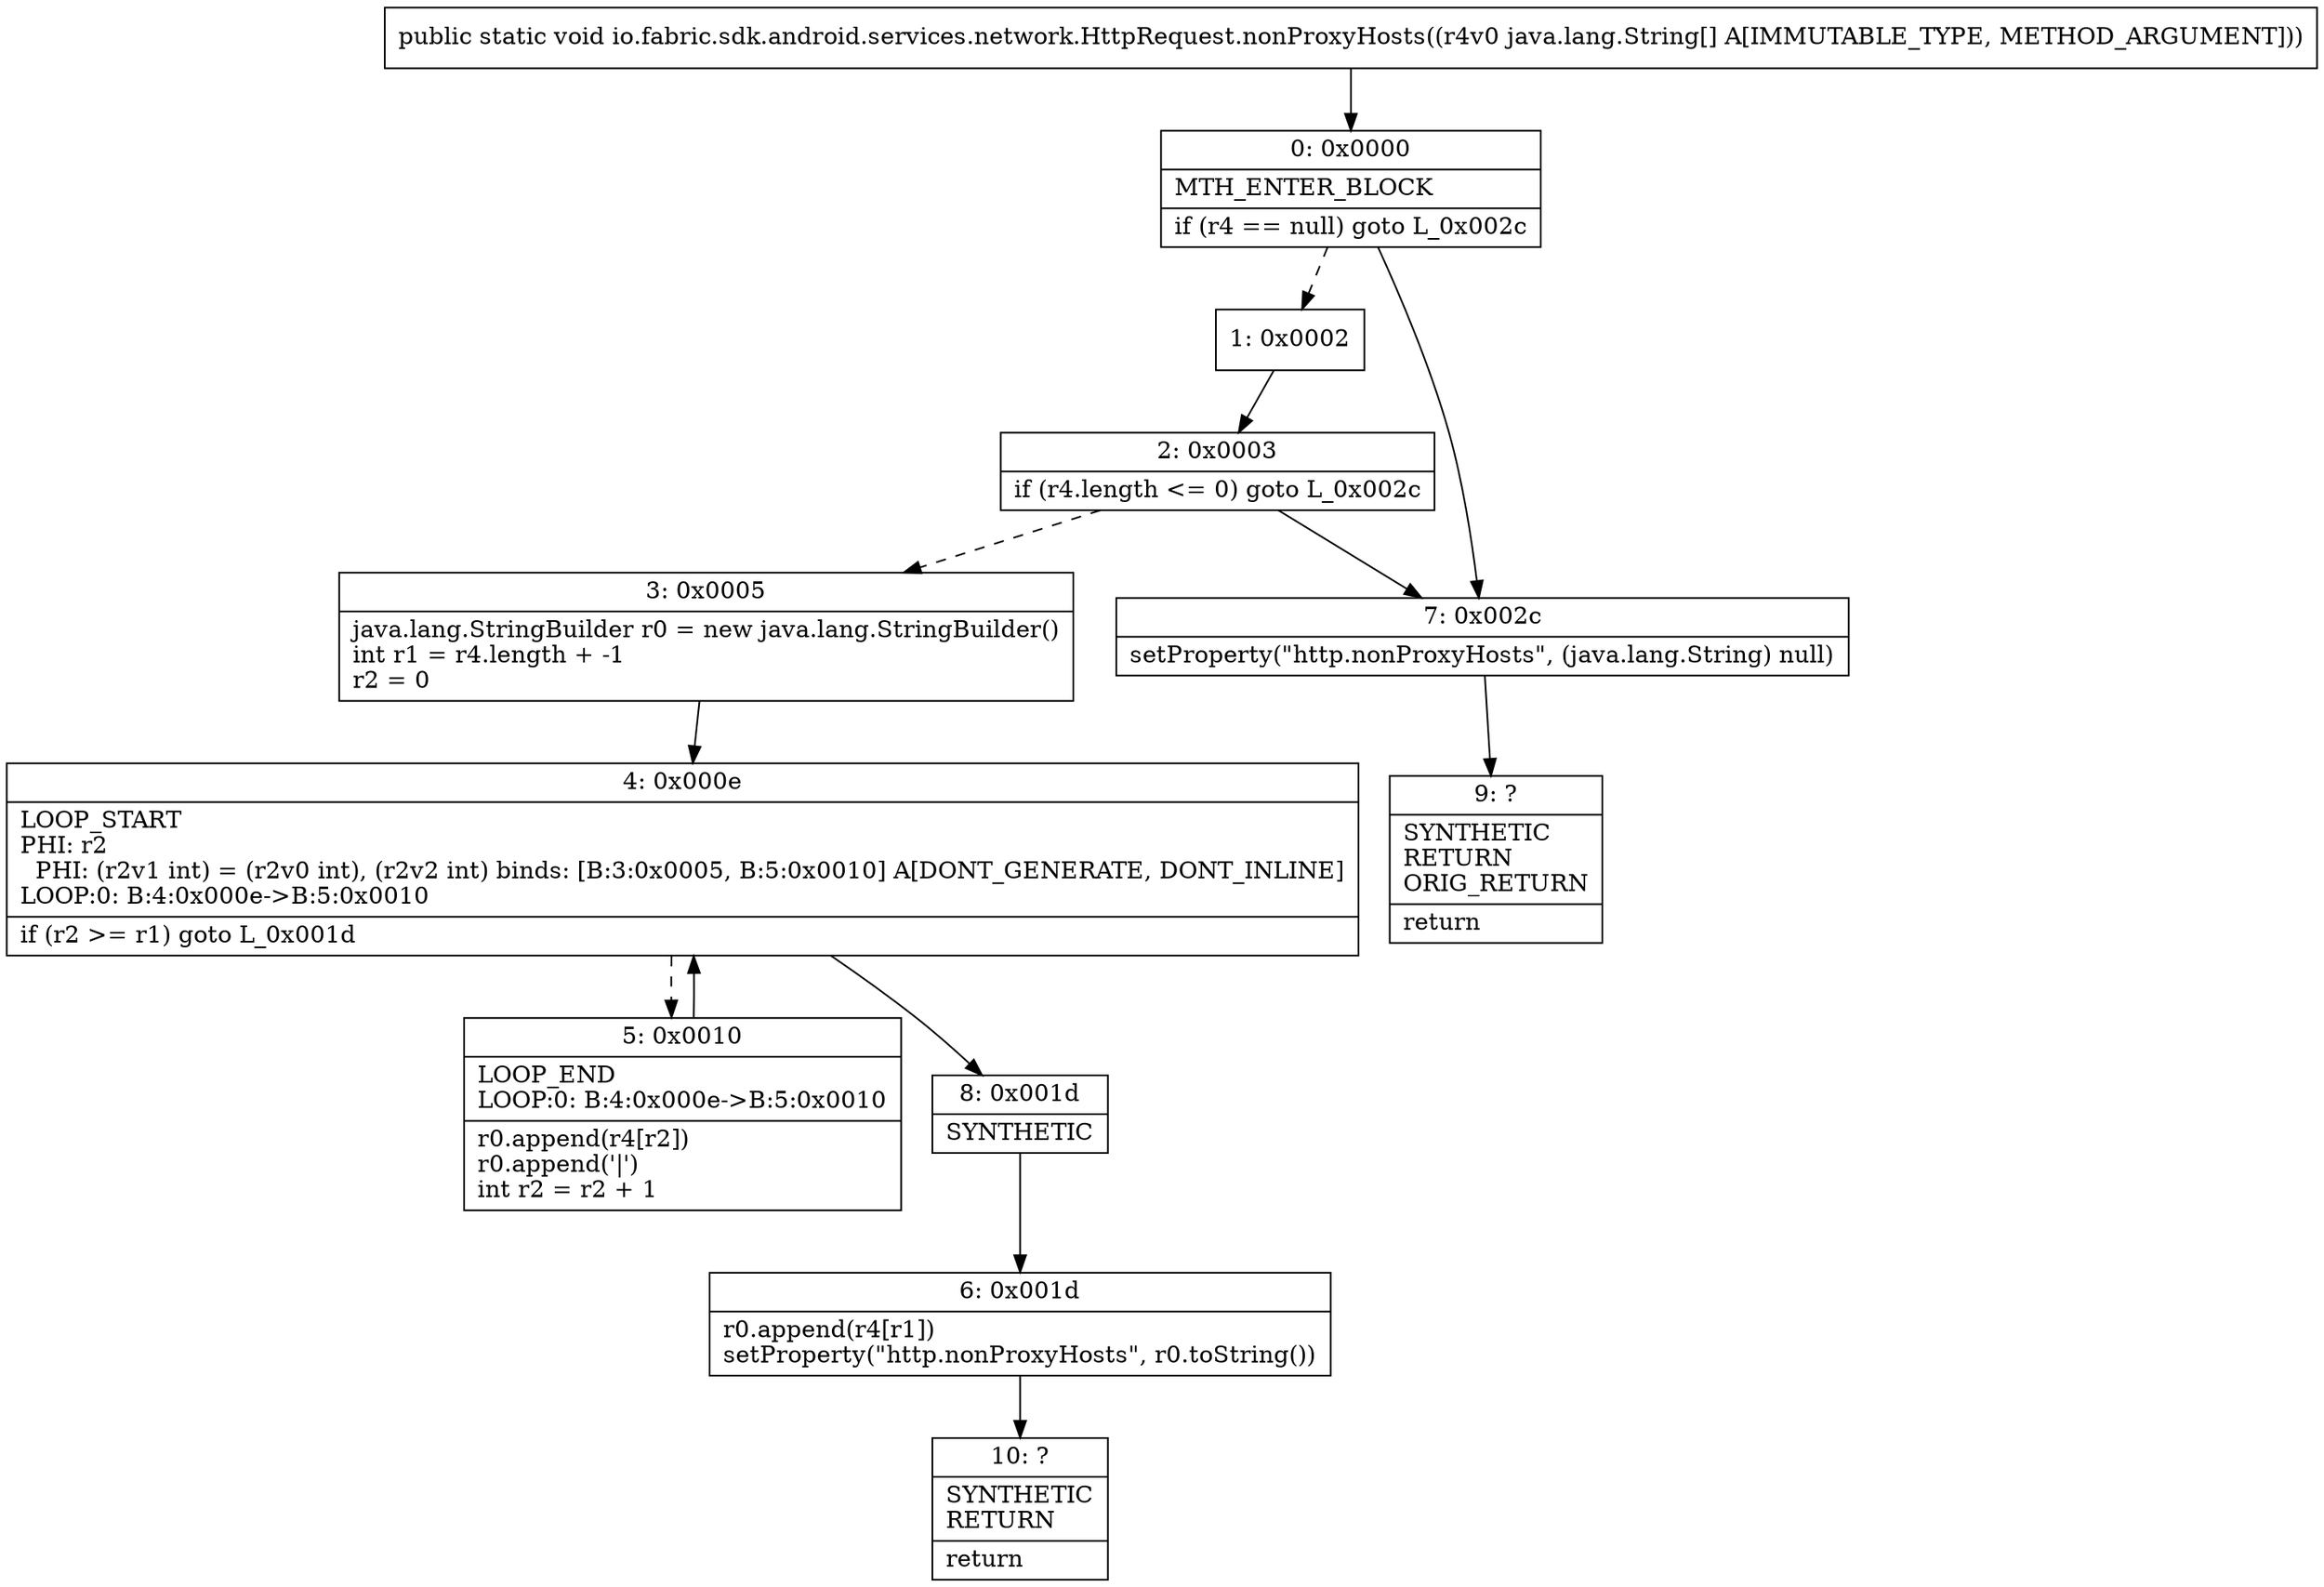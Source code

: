 digraph "CFG forio.fabric.sdk.android.services.network.HttpRequest.nonProxyHosts([Ljava\/lang\/String;)V" {
Node_0 [shape=record,label="{0\:\ 0x0000|MTH_ENTER_BLOCK\l|if (r4 == null) goto L_0x002c\l}"];
Node_1 [shape=record,label="{1\:\ 0x0002}"];
Node_2 [shape=record,label="{2\:\ 0x0003|if (r4.length \<= 0) goto L_0x002c\l}"];
Node_3 [shape=record,label="{3\:\ 0x0005|java.lang.StringBuilder r0 = new java.lang.StringBuilder()\lint r1 = r4.length + \-1\lr2 = 0\l}"];
Node_4 [shape=record,label="{4\:\ 0x000e|LOOP_START\lPHI: r2 \l  PHI: (r2v1 int) = (r2v0 int), (r2v2 int) binds: [B:3:0x0005, B:5:0x0010] A[DONT_GENERATE, DONT_INLINE]\lLOOP:0: B:4:0x000e\-\>B:5:0x0010\l|if (r2 \>= r1) goto L_0x001d\l}"];
Node_5 [shape=record,label="{5\:\ 0x0010|LOOP_END\lLOOP:0: B:4:0x000e\-\>B:5:0x0010\l|r0.append(r4[r2])\lr0.append('\|')\lint r2 = r2 + 1\l}"];
Node_6 [shape=record,label="{6\:\ 0x001d|r0.append(r4[r1])\lsetProperty(\"http.nonProxyHosts\", r0.toString())\l}"];
Node_7 [shape=record,label="{7\:\ 0x002c|setProperty(\"http.nonProxyHosts\", (java.lang.String) null)\l}"];
Node_8 [shape=record,label="{8\:\ 0x001d|SYNTHETIC\l}"];
Node_9 [shape=record,label="{9\:\ ?|SYNTHETIC\lRETURN\lORIG_RETURN\l|return\l}"];
Node_10 [shape=record,label="{10\:\ ?|SYNTHETIC\lRETURN\l|return\l}"];
MethodNode[shape=record,label="{public static void io.fabric.sdk.android.services.network.HttpRequest.nonProxyHosts((r4v0 java.lang.String[] A[IMMUTABLE_TYPE, METHOD_ARGUMENT])) }"];
MethodNode -> Node_0;
Node_0 -> Node_1[style=dashed];
Node_0 -> Node_7;
Node_1 -> Node_2;
Node_2 -> Node_3[style=dashed];
Node_2 -> Node_7;
Node_3 -> Node_4;
Node_4 -> Node_5[style=dashed];
Node_4 -> Node_8;
Node_5 -> Node_4;
Node_6 -> Node_10;
Node_7 -> Node_9;
Node_8 -> Node_6;
}

